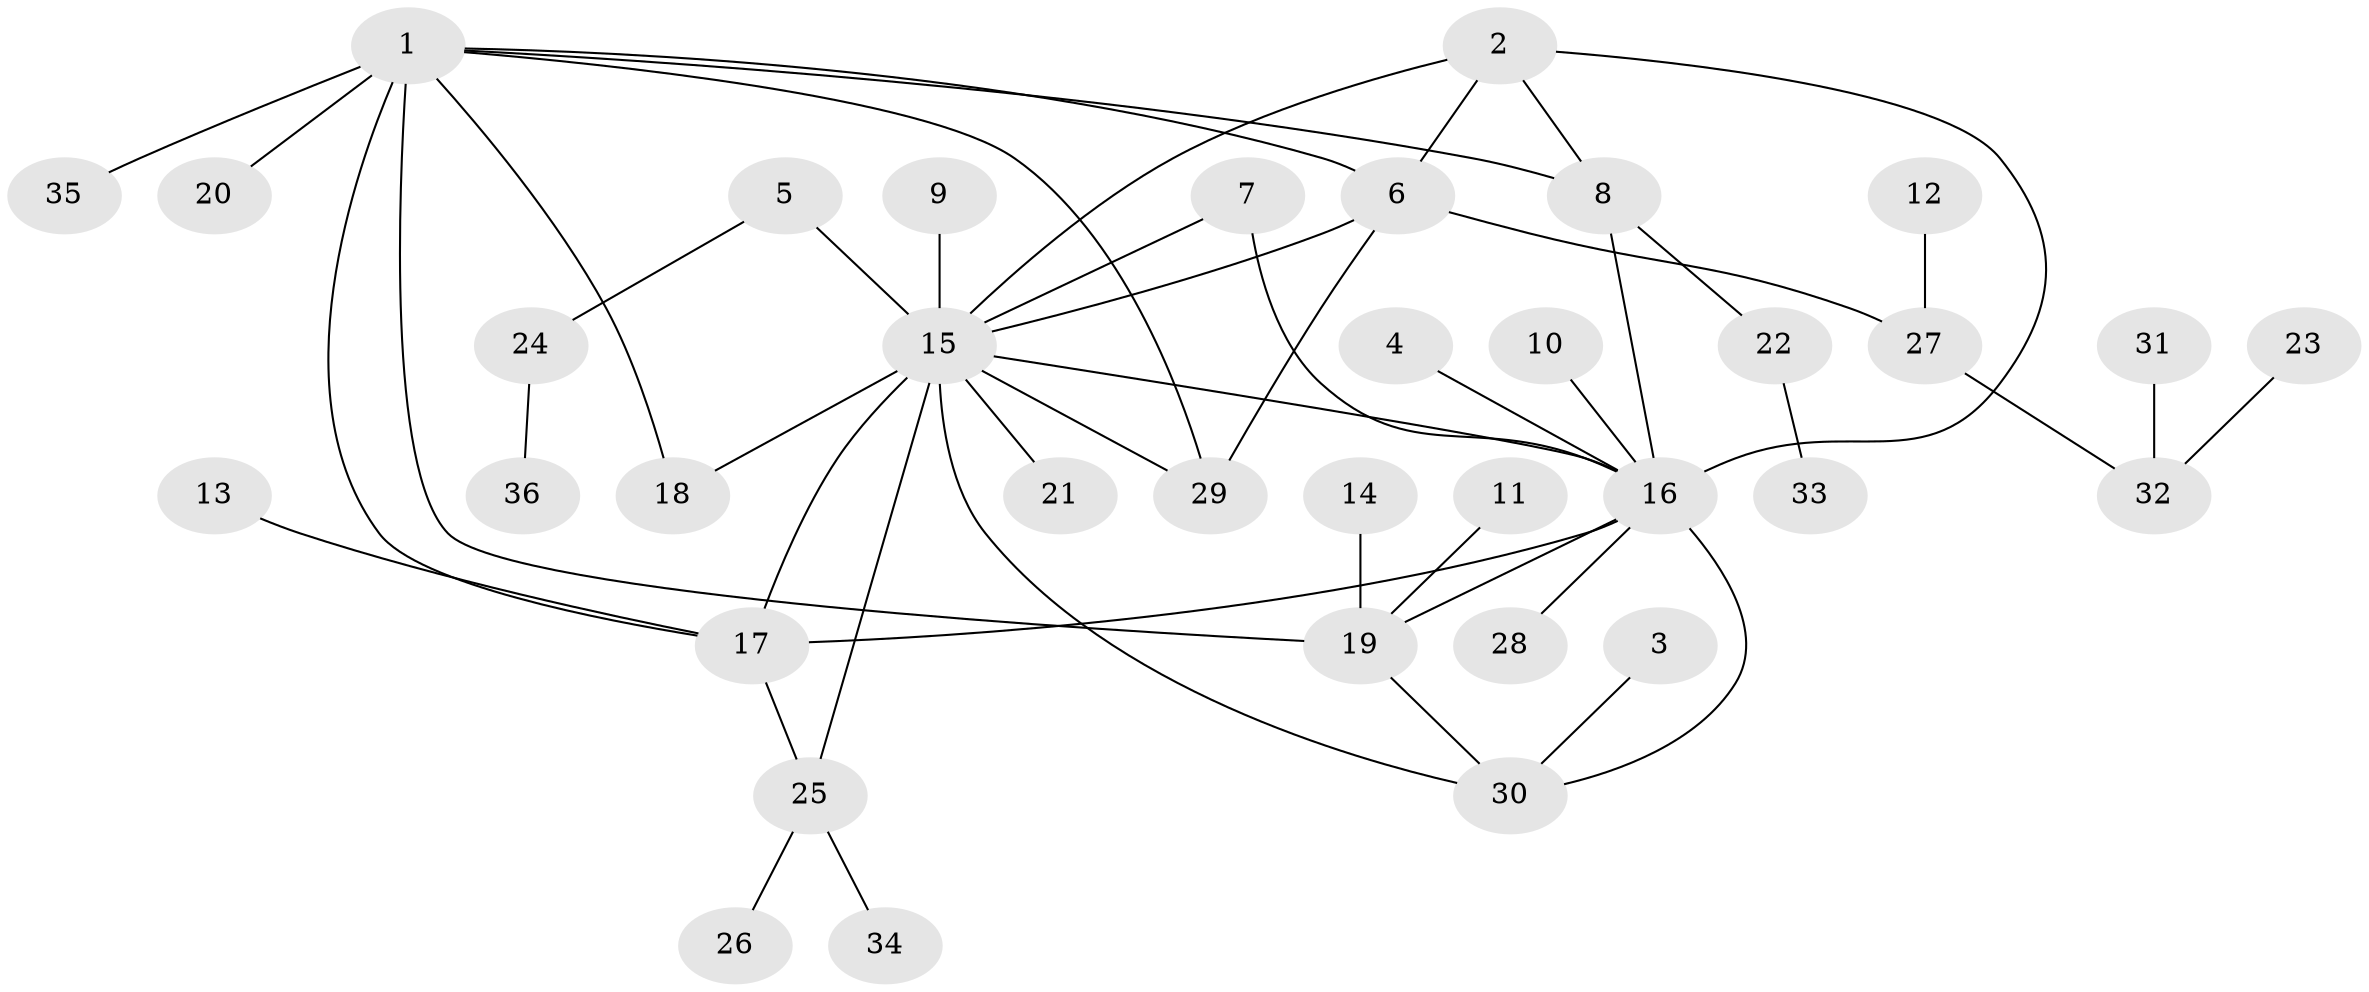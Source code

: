 // original degree distribution, {7: 0.056338028169014086, 5: 0.04225352112676056, 4: 0.07042253521126761, 6: 0.07042253521126761, 3: 0.056338028169014086, 9: 0.014084507042253521, 1: 0.5352112676056338, 2: 0.15492957746478872}
// Generated by graph-tools (version 1.1) at 2025/50/03/09/25 03:50:33]
// undirected, 36 vertices, 49 edges
graph export_dot {
graph [start="1"]
  node [color=gray90,style=filled];
  1;
  2;
  3;
  4;
  5;
  6;
  7;
  8;
  9;
  10;
  11;
  12;
  13;
  14;
  15;
  16;
  17;
  18;
  19;
  20;
  21;
  22;
  23;
  24;
  25;
  26;
  27;
  28;
  29;
  30;
  31;
  32;
  33;
  34;
  35;
  36;
  1 -- 6 [weight=1.0];
  1 -- 8 [weight=1.0];
  1 -- 17 [weight=2.0];
  1 -- 18 [weight=1.0];
  1 -- 19 [weight=1.0];
  1 -- 20 [weight=1.0];
  1 -- 29 [weight=1.0];
  1 -- 35 [weight=1.0];
  2 -- 6 [weight=1.0];
  2 -- 8 [weight=1.0];
  2 -- 15 [weight=1.0];
  2 -- 16 [weight=1.0];
  3 -- 30 [weight=1.0];
  4 -- 16 [weight=1.0];
  5 -- 15 [weight=1.0];
  5 -- 24 [weight=1.0];
  6 -- 15 [weight=1.0];
  6 -- 27 [weight=1.0];
  6 -- 29 [weight=1.0];
  7 -- 15 [weight=1.0];
  7 -- 16 [weight=1.0];
  8 -- 16 [weight=1.0];
  8 -- 22 [weight=1.0];
  9 -- 15 [weight=1.0];
  10 -- 16 [weight=1.0];
  11 -- 19 [weight=1.0];
  12 -- 27 [weight=1.0];
  13 -- 17 [weight=1.0];
  14 -- 19 [weight=1.0];
  15 -- 16 [weight=1.0];
  15 -- 17 [weight=1.0];
  15 -- 18 [weight=1.0];
  15 -- 21 [weight=1.0];
  15 -- 25 [weight=1.0];
  15 -- 29 [weight=1.0];
  15 -- 30 [weight=1.0];
  16 -- 17 [weight=2.0];
  16 -- 19 [weight=1.0];
  16 -- 28 [weight=1.0];
  16 -- 30 [weight=1.0];
  17 -- 25 [weight=1.0];
  19 -- 30 [weight=1.0];
  22 -- 33 [weight=1.0];
  23 -- 32 [weight=1.0];
  24 -- 36 [weight=1.0];
  25 -- 26 [weight=1.0];
  25 -- 34 [weight=1.0];
  27 -- 32 [weight=1.0];
  31 -- 32 [weight=1.0];
}
